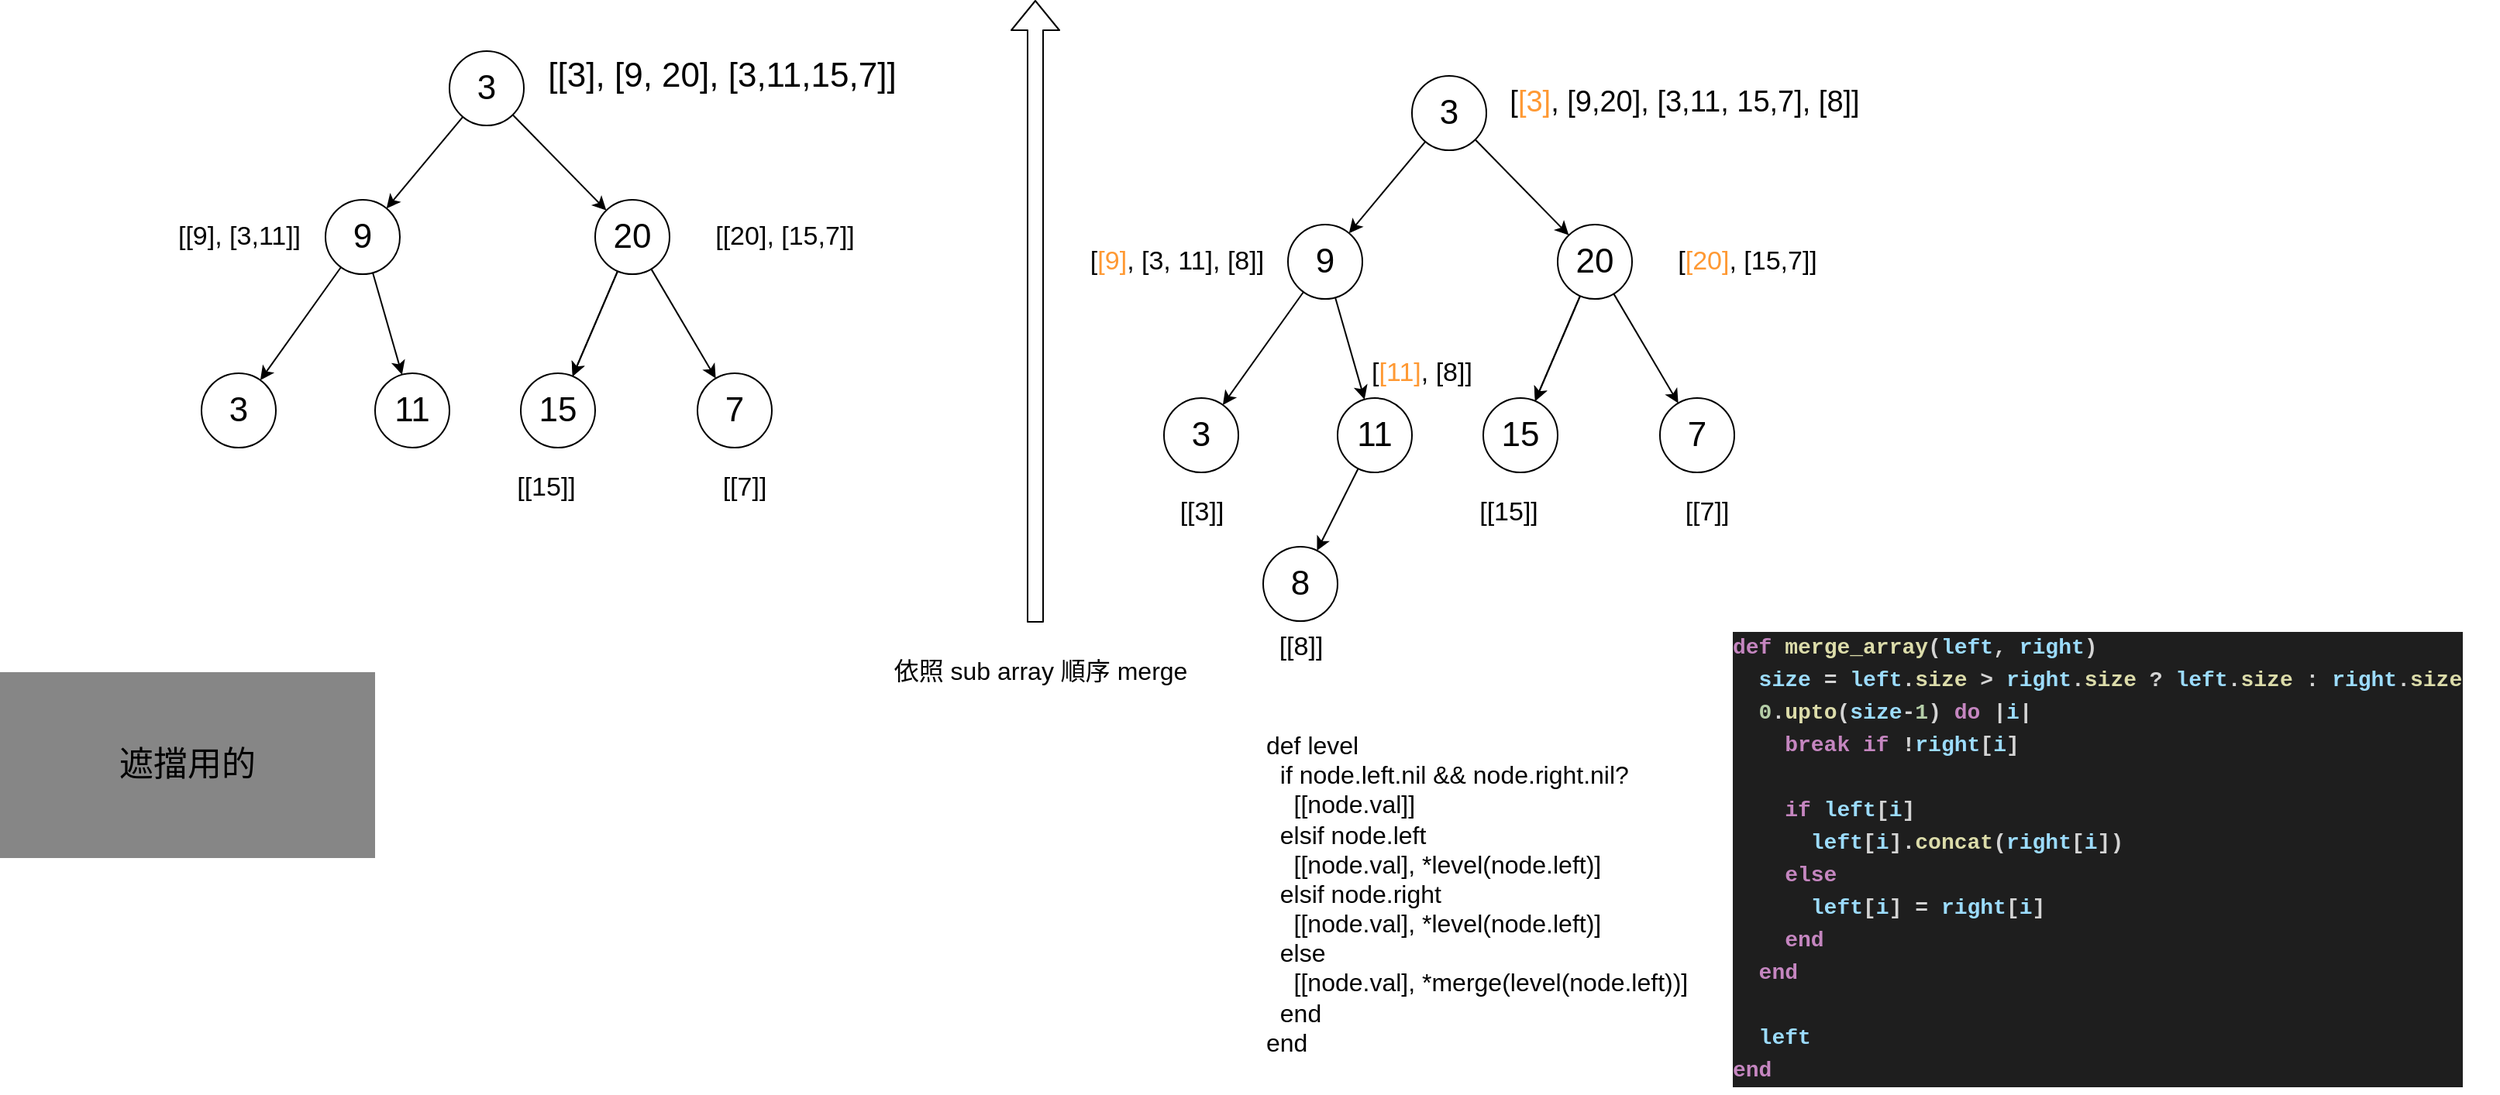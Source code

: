 <mxfile>
    <diagram id="cXXxxFhgvLypDgUAAeSp" name="Page-1">
        <mxGraphModel dx="681" dy="516" grid="1" gridSize="16" guides="1" tooltips="1" connect="1" arrows="1" fold="1" page="1" pageScale="1" pageWidth="827" pageHeight="1169" math="0" shadow="0">
            <root>
                <mxCell id="0"/>
                <mxCell id="1" parent="0"/>
                <mxCell id="5" value="" style="edgeStyle=none;html=1;fontSize=22;" edge="1" parent="1" source="2" target="4">
                    <mxGeometry relative="1" as="geometry"/>
                </mxCell>
                <mxCell id="7" value="" style="edgeStyle=none;html=1;fontSize=22;" edge="1" parent="1" source="2" target="6">
                    <mxGeometry relative="1" as="geometry"/>
                </mxCell>
                <mxCell id="2" value="&lt;font style=&quot;font-size: 22px&quot;&gt;3&lt;/font&gt;" style="ellipse;whiteSpace=wrap;html=1;aspect=fixed;" vertex="1" parent="1">
                    <mxGeometry x="390" y="64" width="48" height="48" as="geometry"/>
                </mxCell>
                <mxCell id="14" value="" style="edgeStyle=none;html=1;fontSize=22;" edge="1" parent="1" source="4" target="13">
                    <mxGeometry relative="1" as="geometry"/>
                </mxCell>
                <mxCell id="16" value="" style="edgeStyle=none;html=1;fontSize=22;" edge="1" parent="1" source="4" target="15">
                    <mxGeometry relative="1" as="geometry"/>
                </mxCell>
                <mxCell id="4" value="&lt;font style=&quot;font-size: 22px&quot;&gt;9&lt;/font&gt;" style="ellipse;whiteSpace=wrap;html=1;aspect=fixed;" vertex="1" parent="1">
                    <mxGeometry x="310" y="160" width="48" height="48" as="geometry"/>
                </mxCell>
                <mxCell id="9" value="" style="edgeStyle=none;html=1;fontSize=22;" edge="1" parent="1" source="6" target="8">
                    <mxGeometry relative="1" as="geometry"/>
                </mxCell>
                <mxCell id="10" value="" style="edgeStyle=none;html=1;fontSize=22;" edge="1" parent="1" source="6" target="8">
                    <mxGeometry relative="1" as="geometry"/>
                </mxCell>
                <mxCell id="12" value="" style="edgeStyle=none;html=1;fontSize=22;" edge="1" parent="1" source="6" target="11">
                    <mxGeometry relative="1" as="geometry"/>
                </mxCell>
                <mxCell id="6" value="&lt;font style=&quot;font-size: 22px&quot;&gt;20&lt;/font&gt;" style="ellipse;whiteSpace=wrap;html=1;aspect=fixed;" vertex="1" parent="1">
                    <mxGeometry x="484" y="160" width="48" height="48" as="geometry"/>
                </mxCell>
                <mxCell id="8" value="&lt;font style=&quot;font-size: 22px&quot;&gt;15&lt;/font&gt;" style="ellipse;whiteSpace=wrap;html=1;aspect=fixed;" vertex="1" parent="1">
                    <mxGeometry x="436" y="272" width="48" height="48" as="geometry"/>
                </mxCell>
                <mxCell id="11" value="&lt;font style=&quot;font-size: 22px&quot;&gt;7&lt;/font&gt;" style="ellipse;whiteSpace=wrap;html=1;aspect=fixed;" vertex="1" parent="1">
                    <mxGeometry x="550" y="272" width="48" height="48" as="geometry"/>
                </mxCell>
                <mxCell id="13" value="&lt;font style=&quot;font-size: 22px&quot;&gt;11&lt;/font&gt;" style="ellipse;whiteSpace=wrap;html=1;aspect=fixed;" vertex="1" parent="1">
                    <mxGeometry x="342" y="272" width="48" height="48" as="geometry"/>
                </mxCell>
                <mxCell id="15" value="&lt;font style=&quot;font-size: 22px&quot;&gt;3&lt;/font&gt;" style="ellipse;whiteSpace=wrap;html=1;aspect=fixed;" vertex="1" parent="1">
                    <mxGeometry x="230" y="272" width="48" height="48" as="geometry"/>
                </mxCell>
                <mxCell id="17" value="遮擋用的" style="rounded=0;whiteSpace=wrap;html=1;fontSize=22;fillColor=#0F0F0F;strokeColor=none;opacity=50;" vertex="1" parent="1">
                    <mxGeometry x="100" y="465" width="242" height="120" as="geometry"/>
                </mxCell>
                <mxCell id="18" value="[[3], [9, 20], [3,11,15,7]]" style="text;html=1;strokeColor=none;fillColor=none;align=center;verticalAlign=middle;whiteSpace=wrap;rounded=0;fontSize=22;opacity=50;" vertex="1" parent="1">
                    <mxGeometry x="444" y="64" width="244" height="32" as="geometry"/>
                </mxCell>
                <mxCell id="24" value="[[15]]" style="text;html=1;align=center;verticalAlign=middle;resizable=0;points=[];autosize=1;strokeColor=none;fillColor=none;fontSize=17;" vertex="1" parent="1">
                    <mxGeometry x="420" y="330" width="64" height="32" as="geometry"/>
                </mxCell>
                <mxCell id="25" value="[[7]]" style="text;html=1;align=center;verticalAlign=middle;resizable=0;points=[];autosize=1;strokeColor=none;fillColor=none;fontSize=17;" vertex="1" parent="1">
                    <mxGeometry x="556" y="330" width="48" height="32" as="geometry"/>
                </mxCell>
                <mxCell id="26" value="[[20], [15,7]]" style="text;html=1;align=center;verticalAlign=middle;resizable=0;points=[];autosize=1;strokeColor=none;fillColor=none;fontSize=17;" vertex="1" parent="1">
                    <mxGeometry x="550" y="168" width="112" height="32" as="geometry"/>
                </mxCell>
                <mxCell id="27" value="[[9], [3,11]]" style="text;html=1;align=center;verticalAlign=middle;resizable=0;points=[];autosize=1;strokeColor=none;fillColor=none;fontSize=17;" vertex="1" parent="1">
                    <mxGeometry x="206" y="168" width="96" height="32" as="geometry"/>
                </mxCell>
                <mxCell id="28" value="" style="edgeStyle=none;html=1;fontSize=22;" edge="1" parent="1" source="30" target="33">
                    <mxGeometry relative="1" as="geometry"/>
                </mxCell>
                <mxCell id="29" value="" style="edgeStyle=none;html=1;fontSize=22;" edge="1" parent="1" source="30" target="37">
                    <mxGeometry relative="1" as="geometry"/>
                </mxCell>
                <mxCell id="30" value="&lt;font style=&quot;font-size: 22px&quot;&gt;3&lt;/font&gt;" style="ellipse;whiteSpace=wrap;html=1;aspect=fixed;" vertex="1" parent="1">
                    <mxGeometry x="1011" y="80" width="48" height="48" as="geometry"/>
                </mxCell>
                <mxCell id="31" value="" style="edgeStyle=none;html=1;fontSize=22;" edge="1" parent="1" source="33" target="40">
                    <mxGeometry relative="1" as="geometry"/>
                </mxCell>
                <mxCell id="32" value="" style="edgeStyle=none;html=1;fontSize=22;" edge="1" parent="1" source="33" target="41">
                    <mxGeometry relative="1" as="geometry"/>
                </mxCell>
                <mxCell id="33" value="&lt;font style=&quot;font-size: 22px&quot;&gt;9&lt;/font&gt;" style="ellipse;whiteSpace=wrap;html=1;aspect=fixed;" vertex="1" parent="1">
                    <mxGeometry x="931" y="176" width="48" height="48" as="geometry"/>
                </mxCell>
                <mxCell id="34" value="" style="edgeStyle=none;html=1;fontSize=22;" edge="1" parent="1" source="37" target="38">
                    <mxGeometry relative="1" as="geometry"/>
                </mxCell>
                <mxCell id="35" value="" style="edgeStyle=none;html=1;fontSize=22;" edge="1" parent="1" source="37" target="38">
                    <mxGeometry relative="1" as="geometry"/>
                </mxCell>
                <mxCell id="36" value="" style="edgeStyle=none;html=1;fontSize=22;" edge="1" parent="1" source="37" target="39">
                    <mxGeometry relative="1" as="geometry"/>
                </mxCell>
                <mxCell id="37" value="&lt;font style=&quot;font-size: 22px&quot;&gt;20&lt;/font&gt;" style="ellipse;whiteSpace=wrap;html=1;aspect=fixed;" vertex="1" parent="1">
                    <mxGeometry x="1105" y="176" width="48" height="48" as="geometry"/>
                </mxCell>
                <mxCell id="38" value="&lt;font style=&quot;font-size: 22px&quot;&gt;15&lt;/font&gt;" style="ellipse;whiteSpace=wrap;html=1;aspect=fixed;" vertex="1" parent="1">
                    <mxGeometry x="1057" y="288" width="48" height="48" as="geometry"/>
                </mxCell>
                <mxCell id="39" value="&lt;font style=&quot;font-size: 22px&quot;&gt;7&lt;/font&gt;" style="ellipse;whiteSpace=wrap;html=1;aspect=fixed;" vertex="1" parent="1">
                    <mxGeometry x="1171" y="288" width="48" height="48" as="geometry"/>
                </mxCell>
                <mxCell id="48" value="" style="edgeStyle=none;html=1;fontSize=17;" edge="1" parent="1" source="40" target="47">
                    <mxGeometry relative="1" as="geometry"/>
                </mxCell>
                <mxCell id="40" value="&lt;font style=&quot;font-size: 22px&quot;&gt;11&lt;/font&gt;" style="ellipse;whiteSpace=wrap;html=1;aspect=fixed;" vertex="1" parent="1">
                    <mxGeometry x="963" y="288" width="48" height="48" as="geometry"/>
                </mxCell>
                <mxCell id="41" value="&lt;font style=&quot;font-size: 22px&quot;&gt;3&lt;/font&gt;" style="ellipse;whiteSpace=wrap;html=1;aspect=fixed;" vertex="1" parent="1">
                    <mxGeometry x="851" y="288" width="48" height="48" as="geometry"/>
                </mxCell>
                <mxCell id="42" value="&lt;span style=&quot;font-size: 19px&quot;&gt;[&lt;font color=&quot;#ff9933&quot;&gt;[3]&lt;/font&gt;, [9,20], [3,11, 15,7], [8]]&lt;/span&gt;" style="text;html=1;strokeColor=none;fillColor=none;align=center;verticalAlign=middle;whiteSpace=wrap;rounded=0;fontSize=22;opacity=50;" vertex="1" parent="1">
                    <mxGeometry x="1065" y="80" width="244" height="32" as="geometry"/>
                </mxCell>
                <mxCell id="43" value="[[15]]" style="text;html=1;align=center;verticalAlign=middle;resizable=0;points=[];autosize=1;strokeColor=none;fillColor=none;fontSize=17;" vertex="1" parent="1">
                    <mxGeometry x="1041" y="346" width="64" height="32" as="geometry"/>
                </mxCell>
                <mxCell id="44" value="[[7]]" style="text;html=1;align=center;verticalAlign=middle;resizable=0;points=[];autosize=1;strokeColor=none;fillColor=none;fontSize=17;" vertex="1" parent="1">
                    <mxGeometry x="1177" y="346" width="48" height="32" as="geometry"/>
                </mxCell>
                <mxCell id="45" value="[&lt;font color=&quot;#ff9933&quot;&gt;[20]&lt;/font&gt;, [15,7]]" style="text;html=1;align=center;verticalAlign=middle;resizable=0;points=[];autosize=1;strokeColor=none;fillColor=none;fontSize=17;" vertex="1" parent="1">
                    <mxGeometry x="1171" y="184" width="112" height="32" as="geometry"/>
                </mxCell>
                <mxCell id="46" value="[&lt;font color=&quot;#ff9933&quot;&gt;[9]&lt;/font&gt;, [3, 11], [8]]" style="text;html=1;align=center;verticalAlign=middle;resizable=0;points=[];autosize=1;strokeColor=none;fillColor=none;fontSize=17;" vertex="1" parent="1">
                    <mxGeometry x="787" y="184" width="144" height="32" as="geometry"/>
                </mxCell>
                <mxCell id="47" value="&lt;font style=&quot;font-size: 22px&quot;&gt;8&lt;/font&gt;" style="ellipse;whiteSpace=wrap;html=1;aspect=fixed;" vertex="1" parent="1">
                    <mxGeometry x="915" y="384" width="48" height="48" as="geometry"/>
                </mxCell>
                <mxCell id="49" value="[[8]]" style="text;html=1;align=center;verticalAlign=middle;resizable=0;points=[];autosize=1;strokeColor=none;fillColor=none;fontSize=17;" vertex="1" parent="1">
                    <mxGeometry x="915" y="433" width="48" height="32" as="geometry"/>
                </mxCell>
                <mxCell id="50" value="[&lt;font color=&quot;#ff9933&quot;&gt;[11]&lt;/font&gt;, [8]]" style="text;html=1;align=center;verticalAlign=middle;resizable=0;points=[];autosize=1;strokeColor=none;fillColor=none;fontSize=17;" vertex="1" parent="1">
                    <mxGeometry x="969" y="256" width="96" height="32" as="geometry"/>
                </mxCell>
                <mxCell id="51" value="[[3]]" style="text;html=1;align=center;verticalAlign=middle;resizable=0;points=[];autosize=1;strokeColor=none;fillColor=none;fontSize=17;" vertex="1" parent="1">
                    <mxGeometry x="851" y="346" width="48" height="32" as="geometry"/>
                </mxCell>
                <mxCell id="52" value="" style="shape=flexArrow;endArrow=classic;html=1;fontSize=19;" edge="1" parent="1">
                    <mxGeometry width="50" height="50" relative="1" as="geometry">
                        <mxPoint x="768" y="433" as="sourcePoint"/>
                        <mxPoint x="768" y="31" as="targetPoint"/>
                    </mxGeometry>
                </mxCell>
                <mxCell id="53" value="&lt;font style=&quot;font-size: 16px&quot;&gt;依照 sub array 順序 merge&lt;/font&gt;" style="text;html=1;align=center;verticalAlign=middle;resizable=0;points=[];autosize=1;strokeColor=none;fillColor=none;fontSize=19;" vertex="1" parent="1">
                    <mxGeometry x="667" y="448" width="208" height="32" as="geometry"/>
                </mxCell>
                <mxCell id="54" value="def level&lt;br&gt;&amp;nbsp; if node.left.nil &amp;amp;&amp;amp; node.right.nil?&lt;br&gt;&amp;nbsp; &amp;nbsp; [[node.val]]&lt;br&gt;&amp;nbsp; elsif node.left&lt;br&gt;&amp;nbsp; &amp;nbsp; [[node.val], *level(node.left)]&lt;br&gt;&amp;nbsp; elsif node.right&lt;br&gt;&amp;nbsp; &amp;nbsp; [[node.val], *level(node.left)]&lt;br&gt;&amp;nbsp; else&lt;br&gt;&amp;nbsp; &amp;nbsp; [[node.val], *merge(level(node.left))]&lt;br&gt;&amp;nbsp; end&lt;br&gt;end" style="text;html=1;align=left;verticalAlign=middle;resizable=0;points=[];autosize=1;strokeColor=none;fillColor=none;fontSize=16;" vertex="1" parent="1">
                    <mxGeometry x="915" y="496" width="304" height="224" as="geometry"/>
                </mxCell>
                <mxCell id="55" value="&lt;font&gt;merge&amp;nbsp;&lt;span style=&quot;font-size: 17px&quot;&gt;[[3, 11], [8]]&amp;nbsp;&lt;/span&gt;and [[15,7]]&lt;br&gt;= [[3,11,15,7], [8]]&lt;br&gt;&lt;/font&gt;" style="text;html=1;align=left;verticalAlign=middle;resizable=0;points=[];autosize=1;strokeColor=none;fillColor=none;fontSize=16;fontColor=#FFFFFF;" vertex="1" parent="1">
                    <mxGeometry x="1220" y="434" width="240" height="48" as="geometry"/>
                </mxCell>
                <mxCell id="56" value="&lt;div style=&quot;color: rgb(212 , 212 , 212) ; background-color: rgb(30 , 30 , 30) ; font-family: &amp;#34;menlo&amp;#34; , &amp;#34;monaco&amp;#34; , &amp;#34;courier new&amp;#34; , monospace ; font-weight: bold ; font-size: 14px ; line-height: 21px&quot;&gt;&lt;div&gt;&lt;span style=&quot;color: #c586c0&quot;&gt;def&lt;/span&gt; &lt;span style=&quot;color: #dcdcaa&quot;&gt;merge_array&lt;/span&gt;(&lt;span style=&quot;color: #9cdcfe&quot;&gt;left&lt;/span&gt;, &lt;span style=&quot;color: #9cdcfe&quot;&gt;right&lt;/span&gt;)&lt;/div&gt;&lt;div&gt;&lt;span style=&quot;color: #9cdcfe&quot;&gt;&amp;nbsp; size&lt;/span&gt; = &lt;span style=&quot;color: #9cdcfe&quot;&gt;left&lt;/span&gt;.&lt;span style=&quot;color: #dcdcaa&quot;&gt;size&lt;/span&gt; &amp;gt; &lt;span style=&quot;color: #9cdcfe&quot;&gt;right&lt;/span&gt;.&lt;span style=&quot;color: #dcdcaa&quot;&gt;size&lt;/span&gt; ? &lt;span style=&quot;color: #9cdcfe&quot;&gt;left&lt;/span&gt;.&lt;span style=&quot;color: #dcdcaa&quot;&gt;size&lt;/span&gt; : &lt;span style=&quot;color: #9cdcfe&quot;&gt;right&lt;/span&gt;.&lt;span style=&quot;color: #dcdcaa&quot;&gt;size&lt;/span&gt;&lt;/div&gt;&lt;div&gt;&lt;span style=&quot;color: #b5cea8&quot;&gt;&amp;nbsp; 0&lt;/span&gt;.&lt;span style=&quot;color: #dcdcaa&quot;&gt;upto&lt;/span&gt;(&lt;span style=&quot;color: #9cdcfe&quot;&gt;size&lt;/span&gt;-&lt;span style=&quot;color: #b5cea8&quot;&gt;1&lt;/span&gt;) &lt;span style=&quot;color: #c586c0&quot;&gt;do&lt;/span&gt; |&lt;span style=&quot;color: #9cdcfe&quot;&gt;i&lt;/span&gt;|&lt;/div&gt;&lt;div&gt;&lt;span style=&quot;color: #c586c0&quot;&gt;&amp;nbsp; &amp;nbsp; break&lt;/span&gt; &lt;span style=&quot;color: #c586c0&quot;&gt;if&lt;/span&gt; !&lt;span style=&quot;color: #9cdcfe&quot;&gt;right&lt;/span&gt;[&lt;span style=&quot;color: #9cdcfe&quot;&gt;i&lt;/span&gt;]&lt;/div&gt;&lt;br&gt;&lt;div&gt;&lt;span style=&quot;color: #c586c0&quot;&gt;&amp;nbsp; &amp;nbsp; if&lt;/span&gt; &lt;span style=&quot;color: #9cdcfe&quot;&gt;left&lt;/span&gt;[&lt;span style=&quot;color: #9cdcfe&quot;&gt;i&lt;/span&gt;]&lt;/div&gt;&lt;div&gt;&lt;span style=&quot;color: #9cdcfe&quot;&gt;&amp;nbsp; &amp;nbsp; &amp;nbsp; left&lt;/span&gt;[&lt;span style=&quot;color: #9cdcfe&quot;&gt;i&lt;/span&gt;].&lt;span style=&quot;color: #dcdcaa&quot;&gt;concat&lt;/span&gt;(&lt;span style=&quot;color: #9cdcfe&quot;&gt;right&lt;/span&gt;[&lt;span style=&quot;color: #9cdcfe&quot;&gt;i&lt;/span&gt;])&lt;/div&gt;&lt;div&gt;&lt;span style=&quot;color: #c586c0&quot;&gt;&amp;nbsp; &amp;nbsp; else&lt;/span&gt;&lt;/div&gt;&lt;div&gt;&lt;span style=&quot;color: #9cdcfe&quot;&gt;&amp;nbsp; &amp;nbsp; &amp;nbsp; left&lt;/span&gt;[&lt;span style=&quot;color: #9cdcfe&quot;&gt;i&lt;/span&gt;] = &lt;span style=&quot;color: #9cdcfe&quot;&gt;right&lt;/span&gt;[&lt;span style=&quot;color: #9cdcfe&quot;&gt;i&lt;/span&gt;]&lt;/div&gt;&lt;div&gt;&lt;span style=&quot;color: #c586c0&quot;&gt;&amp;nbsp; &amp;nbsp; end&lt;/span&gt;&lt;/div&gt;&lt;div&gt;&lt;span style=&quot;color: #c586c0&quot;&gt;&amp;nbsp; end&lt;/span&gt;&lt;/div&gt;&lt;br&gt;&lt;div&gt;&lt;span style=&quot;color: #9cdcfe&quot;&gt;&amp;nbsp; left&lt;/span&gt;&lt;/div&gt;&lt;div&gt;&lt;span style=&quot;color: #c586c0&quot;&gt;end&lt;/span&gt;&lt;/div&gt;&lt;/div&gt;" style="text;html=1;align=left;verticalAlign=middle;resizable=0;points=[];autosize=1;strokeColor=none;fillColor=none;fontSize=16;fontColor=#FFFFFF;" vertex="1" parent="1">
                    <mxGeometry x="1216" y="433" width="496" height="304" as="geometry"/>
                </mxCell>
                <mxCell id="57" value="先畫圖，畫出我在每個 node 想要的結果，再用 recursive 去拼湊出來。" style="text;html=1;align=center;verticalAlign=middle;resizable=0;points=[];autosize=1;strokeColor=none;fillColor=none;fontSize=16;fontColor=#FFFFFF;" vertex="1" parent="1">
                    <mxGeometry x="176" y="608" width="528" height="32" as="geometry"/>
                </mxCell>
            </root>
        </mxGraphModel>
    </diagram>
</mxfile>